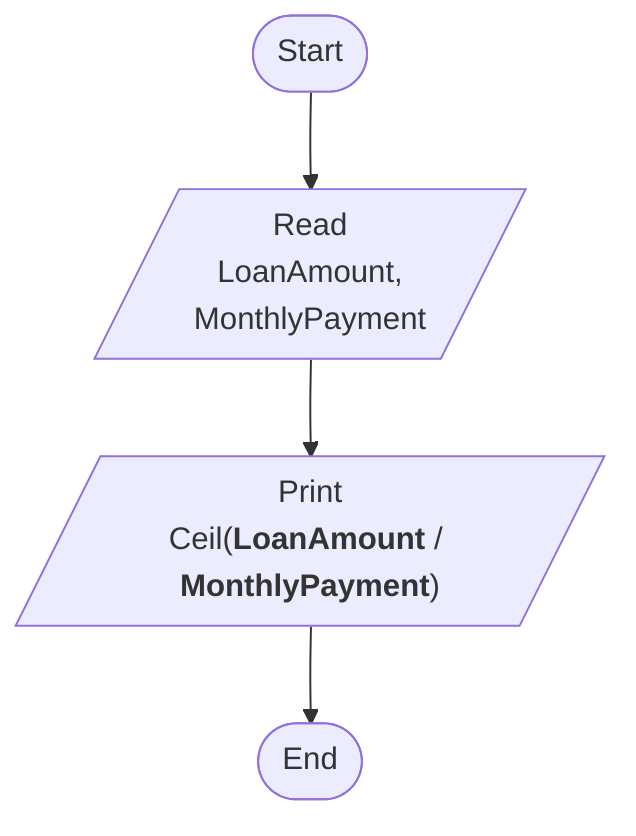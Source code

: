 %% Write a program to read a loan Amount and monthly payment and calculate how many months you need to settle the loan
%% Steps
%% Step 1: Read a LoanAmount and MonthlyPayment
%% Step 2: Print Ceil(LoanAmount / MonthlyPayment)

flowchart TD
    Start([Start])
    ReadLoanAmountAndMonthlyPayment[/Read\nLoanAmount,\nMonthlyPayment/]
    PrintMonthsRequired[/"`Print
    Ceil(**LoanAmount** / **MonthlyPayment**)`"/]
    End([End])
    Start --> ReadLoanAmountAndMonthlyPayment --> PrintMonthsRequired --> End